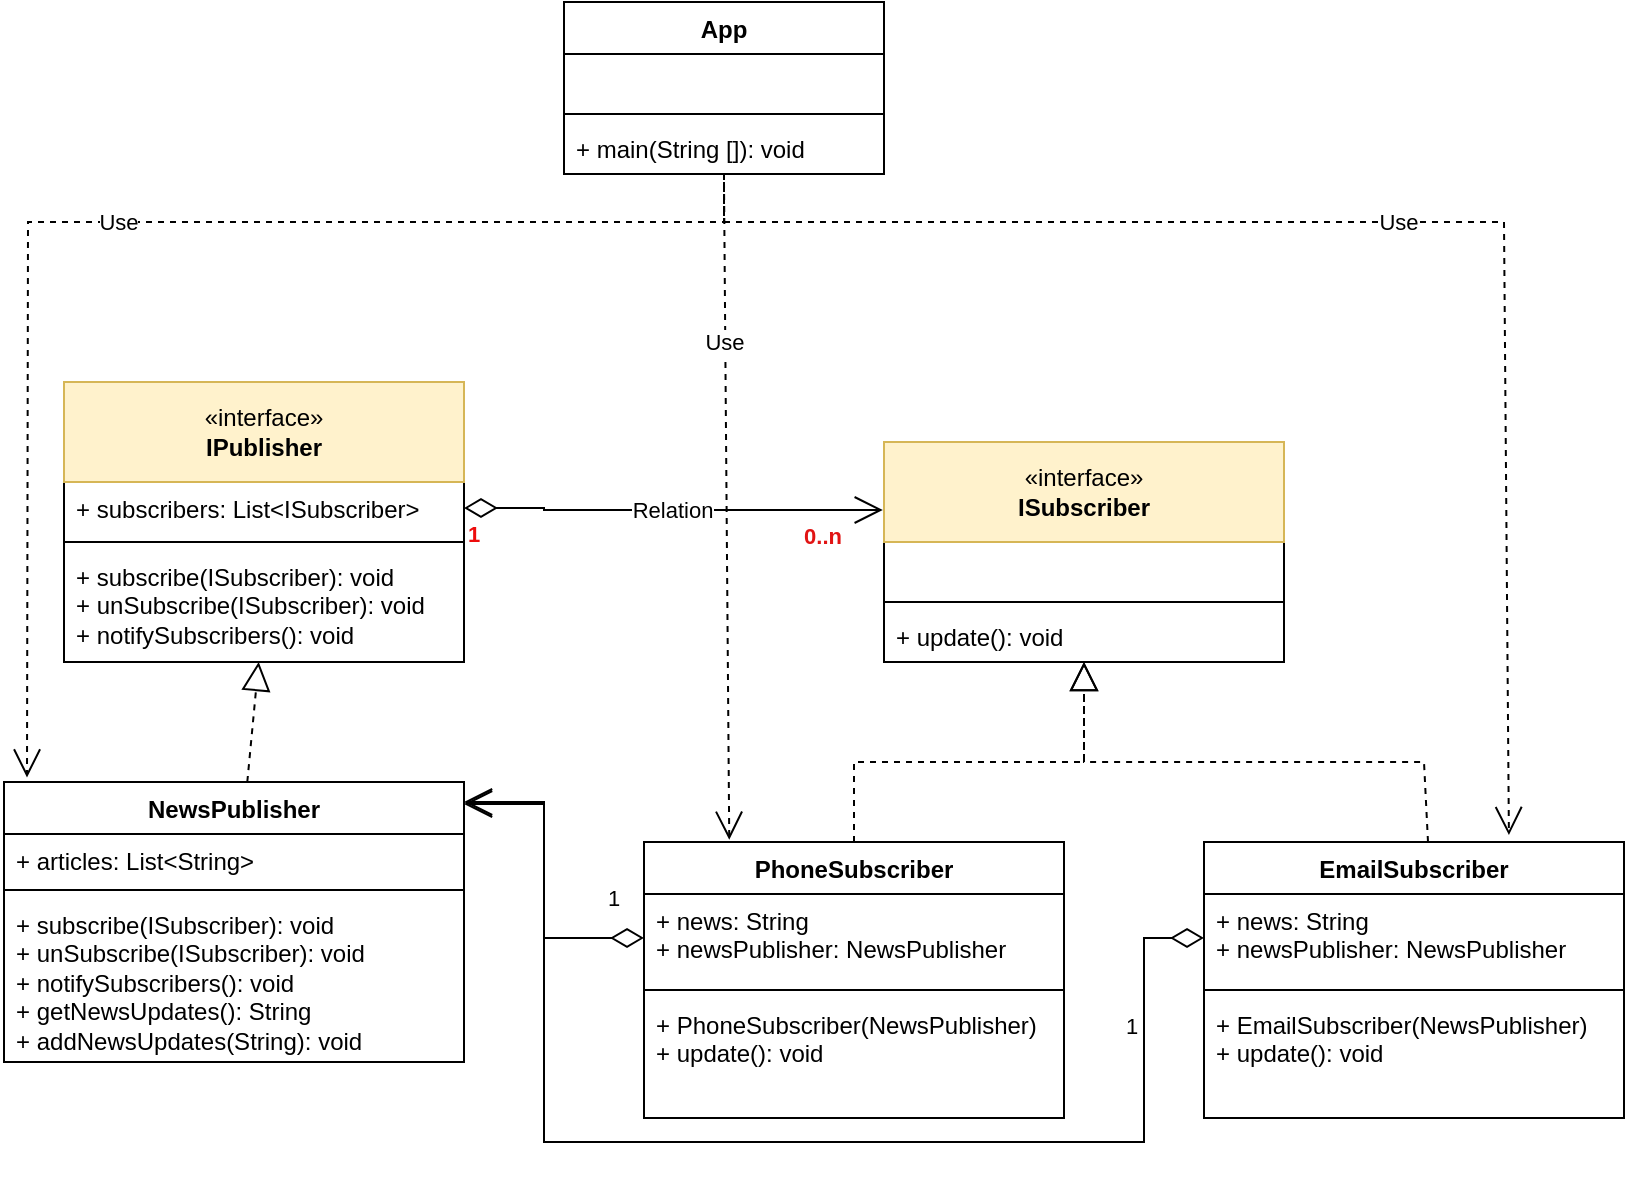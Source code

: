 <mxfile version="20.7.4" type="device"><diagram name="Page-1" id="nEHYywS9B0Qo-j-KQp0l"><mxGraphModel dx="864" dy="1608" grid="1" gridSize="10" guides="1" tooltips="1" connect="1" arrows="1" fold="1" page="1" pageScale="1" pageWidth="850" pageHeight="1100" math="0" shadow="0"><root><mxCell id="0"/><mxCell id="1" parent="0"/><mxCell id="k6pgtVe0m970u2q49Taq-1" value="Classname" style="swimlane;fontStyle=1;align=center;verticalAlign=top;childLayout=stackLayout;horizontal=1;startSize=0;horizontalStack=0;resizeParent=1;resizeParentMax=0;resizeLast=0;collapsible=1;marginBottom=0;whiteSpace=wrap;html=1;" parent="1" vertex="1"><mxGeometry x="200" y="80" width="200" height="140" as="geometry"/></mxCell><mxCell id="k6pgtVe0m970u2q49Taq-5" value="«interface»&lt;br&gt;&lt;b&gt;IPublisher&lt;/b&gt;" style="html=1;whiteSpace=wrap;fillColor=#fff2cc;strokeColor=#d6b656;" parent="k6pgtVe0m970u2q49Taq-1" vertex="1"><mxGeometry width="200" height="50" as="geometry"/></mxCell><mxCell id="k6pgtVe0m970u2q49Taq-2" value="+ subscribers: List&amp;lt;ISubscriber&amp;gt;" style="text;strokeColor=none;fillColor=none;align=left;verticalAlign=top;spacingLeft=4;spacingRight=4;overflow=hidden;rotatable=0;points=[[0,0.5],[1,0.5]];portConstraint=eastwest;whiteSpace=wrap;html=1;" parent="k6pgtVe0m970u2q49Taq-1" vertex="1"><mxGeometry y="50" width="200" height="26" as="geometry"/></mxCell><mxCell id="k6pgtVe0m970u2q49Taq-3" value="" style="line;strokeWidth=1;fillColor=none;align=left;verticalAlign=middle;spacingTop=-1;spacingLeft=3;spacingRight=3;rotatable=0;labelPosition=right;points=[];portConstraint=eastwest;strokeColor=inherit;" parent="k6pgtVe0m970u2q49Taq-1" vertex="1"><mxGeometry y="76" width="200" height="8" as="geometry"/></mxCell><mxCell id="k6pgtVe0m970u2q49Taq-4" value="+ subscribe(ISubscriber): void&lt;br&gt;+ unSubscribe(ISubscriber): void&lt;br&gt;+ notifySubscribers(): void" style="text;strokeColor=none;fillColor=none;align=left;verticalAlign=top;spacingLeft=4;spacingRight=4;overflow=hidden;rotatable=0;points=[[0,0.5],[1,0.5]];portConstraint=eastwest;whiteSpace=wrap;html=1;" parent="k6pgtVe0m970u2q49Taq-1" vertex="1"><mxGeometry y="84" width="200" height="56" as="geometry"/></mxCell><mxCell id="k6pgtVe0m970u2q49Taq-6" value="Classname" style="swimlane;fontStyle=1;align=center;verticalAlign=top;childLayout=stackLayout;horizontal=1;startSize=0;horizontalStack=0;resizeParent=1;resizeParentMax=0;resizeLast=0;collapsible=1;marginBottom=0;whiteSpace=wrap;html=1;" parent="1" vertex="1"><mxGeometry x="610" y="110" width="200" height="110" as="geometry"/></mxCell><mxCell id="k6pgtVe0m970u2q49Taq-7" value="«interface»&lt;br&gt;&lt;b&gt;ISubscriber&lt;/b&gt;" style="html=1;whiteSpace=wrap;fillColor=#fff2cc;strokeColor=#d6b656;" parent="k6pgtVe0m970u2q49Taq-6" vertex="1"><mxGeometry width="200" height="50" as="geometry"/></mxCell><mxCell id="k6pgtVe0m970u2q49Taq-8" value="&amp;nbsp;" style="text;strokeColor=none;fillColor=none;align=left;verticalAlign=top;spacingLeft=4;spacingRight=4;overflow=hidden;rotatable=0;points=[[0,0.5],[1,0.5]];portConstraint=eastwest;whiteSpace=wrap;html=1;" parent="k6pgtVe0m970u2q49Taq-6" vertex="1"><mxGeometry y="50" width="200" height="26" as="geometry"/></mxCell><mxCell id="k6pgtVe0m970u2q49Taq-9" value="" style="line;strokeWidth=1;fillColor=none;align=left;verticalAlign=middle;spacingTop=-1;spacingLeft=3;spacingRight=3;rotatable=0;labelPosition=right;points=[];portConstraint=eastwest;strokeColor=inherit;" parent="k6pgtVe0m970u2q49Taq-6" vertex="1"><mxGeometry y="76" width="200" height="8" as="geometry"/></mxCell><mxCell id="k6pgtVe0m970u2q49Taq-10" value="+ update(): void" style="text;strokeColor=none;fillColor=none;align=left;verticalAlign=top;spacingLeft=4;spacingRight=4;overflow=hidden;rotatable=0;points=[[0,0.5],[1,0.5]];portConstraint=eastwest;whiteSpace=wrap;html=1;" parent="k6pgtVe0m970u2q49Taq-6" vertex="1"><mxGeometry y="84" width="200" height="26" as="geometry"/></mxCell><mxCell id="k6pgtVe0m970u2q49Taq-15" value="NewsPublisher" style="swimlane;fontStyle=1;align=center;verticalAlign=top;childLayout=stackLayout;horizontal=1;startSize=26;horizontalStack=0;resizeParent=1;resizeParentMax=0;resizeLast=0;collapsible=1;marginBottom=0;whiteSpace=wrap;html=1;" parent="1" vertex="1"><mxGeometry x="170" y="280" width="230" height="140" as="geometry"/></mxCell><mxCell id="k6pgtVe0m970u2q49Taq-16" value="+ articles: List&amp;lt;String&amp;gt;" style="text;strokeColor=none;fillColor=none;align=left;verticalAlign=top;spacingLeft=4;spacingRight=4;overflow=hidden;rotatable=0;points=[[0,0.5],[1,0.5]];portConstraint=eastwest;whiteSpace=wrap;html=1;" parent="k6pgtVe0m970u2q49Taq-15" vertex="1"><mxGeometry y="26" width="230" height="24" as="geometry"/></mxCell><mxCell id="k6pgtVe0m970u2q49Taq-17" value="" style="line;strokeWidth=1;fillColor=none;align=left;verticalAlign=middle;spacingTop=-1;spacingLeft=3;spacingRight=3;rotatable=0;labelPosition=right;points=[];portConstraint=eastwest;strokeColor=inherit;" parent="k6pgtVe0m970u2q49Taq-15" vertex="1"><mxGeometry y="50" width="230" height="8" as="geometry"/></mxCell><mxCell id="k6pgtVe0m970u2q49Taq-18" value="+ subscribe(ISubscriber): void&lt;br style=&quot;border-color: var(--border-color);&quot;&gt;+ unSubscribe(ISubscriber): void&lt;br style=&quot;border-color: var(--border-color);&quot;&gt;+ notifySubscribers(): void&lt;br&gt;+ getNewsUpdates(): String&lt;br&gt;+ addNewsUpdates(String): void" style="text;strokeColor=none;fillColor=none;align=left;verticalAlign=top;spacingLeft=4;spacingRight=4;overflow=hidden;rotatable=0;points=[[0,0.5],[1,0.5]];portConstraint=eastwest;whiteSpace=wrap;html=1;" parent="k6pgtVe0m970u2q49Taq-15" vertex="1"><mxGeometry y="58" width="230" height="82" as="geometry"/></mxCell><mxCell id="k6pgtVe0m970u2q49Taq-21" value="" style="endArrow=block;dashed=1;endFill=0;endSize=12;html=1;rounded=0;" parent="1" source="k6pgtVe0m970u2q49Taq-15" target="k6pgtVe0m970u2q49Taq-4" edge="1"><mxGeometry width="160" relative="1" as="geometry"><mxPoint x="340" y="230" as="sourcePoint"/><mxPoint x="500" y="230" as="targetPoint"/></mxGeometry></mxCell><mxCell id="k6pgtVe0m970u2q49Taq-32" value="PhoneSubscriber" style="swimlane;fontStyle=1;align=center;verticalAlign=top;childLayout=stackLayout;horizontal=1;startSize=26;horizontalStack=0;resizeParent=1;resizeParentMax=0;resizeLast=0;collapsible=1;marginBottom=0;whiteSpace=wrap;html=1;" parent="1" vertex="1"><mxGeometry x="490" y="310" width="210" height="138" as="geometry"/></mxCell><mxCell id="k6pgtVe0m970u2q49Taq-33" value="+ news: String&lt;br&gt;+ newsPublisher: NewsPublisher" style="text;strokeColor=none;fillColor=none;align=left;verticalAlign=top;spacingLeft=4;spacingRight=4;overflow=hidden;rotatable=0;points=[[0,0.5],[1,0.5]];portConstraint=eastwest;whiteSpace=wrap;html=1;" parent="k6pgtVe0m970u2q49Taq-32" vertex="1"><mxGeometry y="26" width="210" height="44" as="geometry"/></mxCell><mxCell id="k6pgtVe0m970u2q49Taq-34" value="" style="line;strokeWidth=1;fillColor=none;align=left;verticalAlign=middle;spacingTop=-1;spacingLeft=3;spacingRight=3;rotatable=0;labelPosition=right;points=[];portConstraint=eastwest;strokeColor=inherit;" parent="k6pgtVe0m970u2q49Taq-32" vertex="1"><mxGeometry y="70" width="210" height="8" as="geometry"/></mxCell><mxCell id="k6pgtVe0m970u2q49Taq-35" value="+ PhoneSubscriber(NewsPublisher)&lt;br&gt;+ update(): void" style="text;strokeColor=none;fillColor=none;align=left;verticalAlign=top;spacingLeft=4;spacingRight=4;overflow=hidden;rotatable=0;points=[[0,0.5],[1,0.5]];portConstraint=eastwest;whiteSpace=wrap;html=1;" parent="k6pgtVe0m970u2q49Taq-32" vertex="1"><mxGeometry y="78" width="210" height="60" as="geometry"/></mxCell><mxCell id="k6pgtVe0m970u2q49Taq-40" value="" style="endArrow=block;dashed=1;endFill=0;endSize=12;html=1;rounded=0;" parent="1" source="k6pgtVe0m970u2q49Taq-32" target="k6pgtVe0m970u2q49Taq-10" edge="1"><mxGeometry width="160" relative="1" as="geometry"><mxPoint x="671" y="281" as="sourcePoint"/><mxPoint x="720" y="220" as="targetPoint"/><Array as="points"><mxPoint x="595" y="270"/><mxPoint x="710" y="270"/></Array></mxGeometry></mxCell><mxCell id="k6pgtVe0m970u2q49Taq-43" value="" style="endArrow=block;dashed=1;endFill=0;endSize=12;html=1;rounded=0;" parent="1" target="k6pgtVe0m970u2q49Taq-10" edge="1"><mxGeometry width="160" relative="1" as="geometry"><mxPoint x="882" y="310" as="sourcePoint"/><mxPoint x="710" y="220" as="targetPoint"/><Array as="points"><mxPoint x="880" y="270"/><mxPoint x="710" y="270"/></Array></mxGeometry></mxCell><mxCell id="k6pgtVe0m970u2q49Taq-44" value="Relation" style="endArrow=open;html=1;endSize=12;startArrow=diamondThin;startSize=14;startFill=0;edgeStyle=orthogonalEdgeStyle;rounded=0;entryX=-0.003;entryY=0.68;entryDx=0;entryDy=0;entryPerimeter=0;exitX=1;exitY=0.5;exitDx=0;exitDy=0;" parent="1" source="k6pgtVe0m970u2q49Taq-2" target="k6pgtVe0m970u2q49Taq-7" edge="1"><mxGeometry relative="1" as="geometry"><mxPoint x="410" y="143" as="sourcePoint"/><mxPoint x="580" y="130" as="targetPoint"/><Array as="points"><mxPoint x="440" y="143"/><mxPoint x="440" y="144"/></Array></mxGeometry></mxCell><mxCell id="k6pgtVe0m970u2q49Taq-45" value="1" style="edgeLabel;resizable=0;html=1;align=left;verticalAlign=top;fontStyle=1;fontColor=#ed0c0c;" parent="k6pgtVe0m970u2q49Taq-44" connectable="0" vertex="1"><mxGeometry x="-1" relative="1" as="geometry"/></mxCell><mxCell id="k6pgtVe0m970u2q49Taq-46" value="0..n" style="edgeLabel;resizable=0;html=1;align=right;verticalAlign=top;fontColor=#e11414;fontStyle=1" parent="k6pgtVe0m970u2q49Taq-44" connectable="0" vertex="1"><mxGeometry x="1" relative="1" as="geometry"><mxPoint x="-20" as="offset"/></mxGeometry></mxCell><mxCell id="k6pgtVe0m970u2q49Taq-52" value="EmailSubscriber" style="swimlane;fontStyle=1;align=center;verticalAlign=top;childLayout=stackLayout;horizontal=1;startSize=26;horizontalStack=0;resizeParent=1;resizeParentMax=0;resizeLast=0;collapsible=1;marginBottom=0;whiteSpace=wrap;html=1;" parent="1" vertex="1"><mxGeometry x="770" y="310" width="210" height="138" as="geometry"/></mxCell><mxCell id="k6pgtVe0m970u2q49Taq-53" value="+ news: String&lt;br&gt;+ newsPublisher: NewsPublisher" style="text;strokeColor=none;fillColor=none;align=left;verticalAlign=top;spacingLeft=4;spacingRight=4;overflow=hidden;rotatable=0;points=[[0,0.5],[1,0.5]];portConstraint=eastwest;whiteSpace=wrap;html=1;" parent="k6pgtVe0m970u2q49Taq-52" vertex="1"><mxGeometry y="26" width="210" height="44" as="geometry"/></mxCell><mxCell id="k6pgtVe0m970u2q49Taq-54" value="" style="line;strokeWidth=1;fillColor=none;align=left;verticalAlign=middle;spacingTop=-1;spacingLeft=3;spacingRight=3;rotatable=0;labelPosition=right;points=[];portConstraint=eastwest;strokeColor=inherit;" parent="k6pgtVe0m970u2q49Taq-52" vertex="1"><mxGeometry y="70" width="210" height="8" as="geometry"/></mxCell><mxCell id="k6pgtVe0m970u2q49Taq-55" value="+ EmailSubscriber(NewsPublisher)&lt;br&gt;+ update(): void" style="text;strokeColor=none;fillColor=none;align=left;verticalAlign=top;spacingLeft=4;spacingRight=4;overflow=hidden;rotatable=0;points=[[0,0.5],[1,0.5]];portConstraint=eastwest;whiteSpace=wrap;html=1;" parent="k6pgtVe0m970u2q49Taq-52" vertex="1"><mxGeometry y="78" width="210" height="60" as="geometry"/></mxCell><mxCell id="k6pgtVe0m970u2q49Taq-56" value="1" style="endArrow=open;html=1;endSize=12;startArrow=diamondThin;startSize=14;startFill=0;edgeStyle=orthogonalEdgeStyle;align=left;verticalAlign=bottom;rounded=0;exitX=0;exitY=0.5;exitDx=0;exitDy=0;" parent="1" source="k6pgtVe0m970u2q49Taq-33" edge="1"><mxGeometry x="-0.741" y="-11" relative="1" as="geometry"><mxPoint x="460" y="280" as="sourcePoint"/><mxPoint x="400" y="290" as="targetPoint"/><Array as="points"><mxPoint x="440" y="358"/><mxPoint x="440" y="290"/></Array><mxPoint as="offset"/></mxGeometry></mxCell><mxCell id="k6pgtVe0m970u2q49Taq-58" value="1" style="endArrow=open;html=1;endSize=12;startArrow=diamondThin;startSize=14;startFill=0;edgeStyle=orthogonalEdgeStyle;align=left;verticalAlign=bottom;rounded=0;" parent="1" source="k6pgtVe0m970u2q49Taq-53" target="k6pgtVe0m970u2q49Taq-15" edge="1"><mxGeometry x="-0.741" y="-11" relative="1" as="geometry"><mxPoint x="511" y="365" as="sourcePoint"/><mxPoint x="425" y="290" as="targetPoint"/><mxPoint as="offset"/><Array as="points"><mxPoint x="740" y="358"/><mxPoint x="740" y="460"/><mxPoint x="440" y="460"/><mxPoint x="440" y="291"/></Array></mxGeometry></mxCell><mxCell id="k6pgtVe0m970u2q49Taq-59" value="App" style="swimlane;fontStyle=1;align=center;verticalAlign=top;childLayout=stackLayout;horizontal=1;startSize=26;horizontalStack=0;resizeParent=1;resizeParentMax=0;resizeLast=0;collapsible=1;marginBottom=0;whiteSpace=wrap;html=1;" parent="1" vertex="1"><mxGeometry x="450" y="-110" width="160" height="86" as="geometry"/></mxCell><mxCell id="k6pgtVe0m970u2q49Taq-60" value="&amp;nbsp;" style="text;strokeColor=none;fillColor=none;align=left;verticalAlign=top;spacingLeft=4;spacingRight=4;overflow=hidden;rotatable=0;points=[[0,0.5],[1,0.5]];portConstraint=eastwest;whiteSpace=wrap;html=1;" parent="k6pgtVe0m970u2q49Taq-59" vertex="1"><mxGeometry y="26" width="160" height="26" as="geometry"/></mxCell><mxCell id="k6pgtVe0m970u2q49Taq-61" value="" style="line;strokeWidth=1;fillColor=none;align=left;verticalAlign=middle;spacingTop=-1;spacingLeft=3;spacingRight=3;rotatable=0;labelPosition=right;points=[];portConstraint=eastwest;strokeColor=inherit;" parent="k6pgtVe0m970u2q49Taq-59" vertex="1"><mxGeometry y="52" width="160" height="8" as="geometry"/></mxCell><mxCell id="k6pgtVe0m970u2q49Taq-62" value="+ main(String []): void" style="text;strokeColor=none;fillColor=none;align=left;verticalAlign=top;spacingLeft=4;spacingRight=4;overflow=hidden;rotatable=0;points=[[0,0.5],[1,0.5]];portConstraint=eastwest;whiteSpace=wrap;html=1;" parent="k6pgtVe0m970u2q49Taq-59" vertex="1"><mxGeometry y="60" width="160" height="26" as="geometry"/></mxCell><mxCell id="k6pgtVe0m970u2q49Taq-63" value="Use" style="endArrow=open;endSize=12;dashed=1;html=1;rounded=0;entryX=0.726;entryY=-0.025;entryDx=0;entryDy=0;entryPerimeter=0;" parent="1" source="k6pgtVe0m970u2q49Taq-62" target="k6pgtVe0m970u2q49Taq-52" edge="1"><mxGeometry width="160" relative="1" as="geometry"><mxPoint x="580" y="50" as="sourcePoint"/><mxPoint x="920" y="300" as="targetPoint"/><Array as="points"><mxPoint x="530"/><mxPoint x="920"/></Array></mxGeometry></mxCell><mxCell id="k6pgtVe0m970u2q49Taq-64" value="Use" style="endArrow=open;endSize=12;dashed=1;html=1;rounded=0;entryX=0.203;entryY=-0.008;entryDx=0;entryDy=0;entryPerimeter=0;" parent="1" target="k6pgtVe0m970u2q49Taq-32" edge="1"><mxGeometry x="-0.514" y="-1" width="160" relative="1" as="geometry"><mxPoint x="530" y="-20" as="sourcePoint"/><mxPoint x="630" y="170" as="targetPoint"/><mxPoint as="offset"/></mxGeometry></mxCell><mxCell id="k6pgtVe0m970u2q49Taq-65" value="Use" style="endArrow=open;endSize=12;dashed=1;html=1;rounded=0;entryX=0.05;entryY=-0.016;entryDx=0;entryDy=0;entryPerimeter=0;" parent="1" target="k6pgtVe0m970u2q49Taq-15" edge="1"><mxGeometry width="160" relative="1" as="geometry"><mxPoint x="530" y="-20" as="sourcePoint"/><mxPoint x="140" y="170" as="targetPoint"/><Array as="points"><mxPoint x="530"/><mxPoint x="182"/></Array></mxGeometry></mxCell></root></mxGraphModel></diagram></mxfile>
